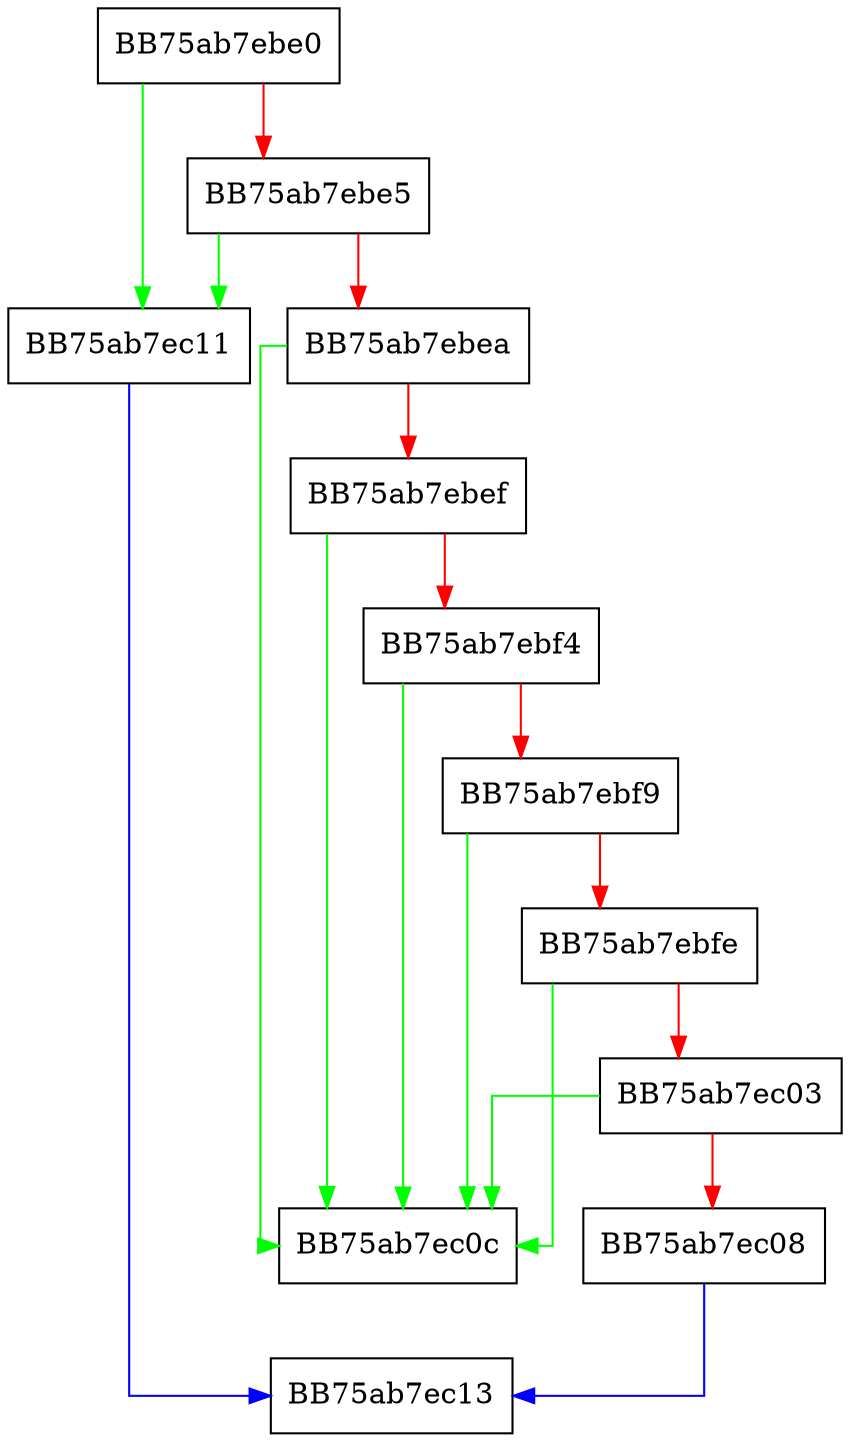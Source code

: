 digraph ContainsProperty {
  node [shape="box"];
  graph [splines=ortho];
  BB75ab7ebe0 -> BB75ab7ec11 [color="green"];
  BB75ab7ebe0 -> BB75ab7ebe5 [color="red"];
  BB75ab7ebe5 -> BB75ab7ec11 [color="green"];
  BB75ab7ebe5 -> BB75ab7ebea [color="red"];
  BB75ab7ebea -> BB75ab7ec0c [color="green"];
  BB75ab7ebea -> BB75ab7ebef [color="red"];
  BB75ab7ebef -> BB75ab7ec0c [color="green"];
  BB75ab7ebef -> BB75ab7ebf4 [color="red"];
  BB75ab7ebf4 -> BB75ab7ec0c [color="green"];
  BB75ab7ebf4 -> BB75ab7ebf9 [color="red"];
  BB75ab7ebf9 -> BB75ab7ec0c [color="green"];
  BB75ab7ebf9 -> BB75ab7ebfe [color="red"];
  BB75ab7ebfe -> BB75ab7ec0c [color="green"];
  BB75ab7ebfe -> BB75ab7ec03 [color="red"];
  BB75ab7ec03 -> BB75ab7ec0c [color="green"];
  BB75ab7ec03 -> BB75ab7ec08 [color="red"];
  BB75ab7ec08 -> BB75ab7ec13 [color="blue"];
  BB75ab7ec11 -> BB75ab7ec13 [color="blue"];
}